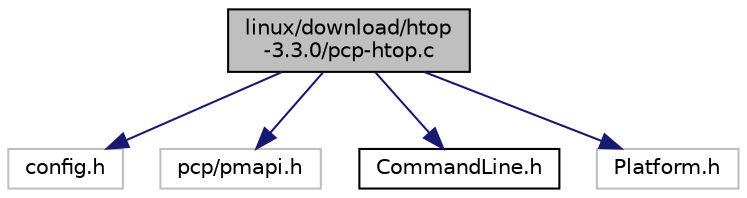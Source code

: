 digraph "linux/download/htop-3.3.0/pcp-htop.c"
{
  edge [fontname="Helvetica",fontsize="10",labelfontname="Helvetica",labelfontsize="10"];
  node [fontname="Helvetica",fontsize="10",shape=record];
  Node0 [label="linux/download/htop\l-3.3.0/pcp-htop.c",height=0.2,width=0.4,color="black", fillcolor="grey75", style="filled", fontcolor="black"];
  Node0 -> Node1 [color="midnightblue",fontsize="10",style="solid",fontname="Helvetica"];
  Node1 [label="config.h",height=0.2,width=0.4,color="grey75", fillcolor="white", style="filled"];
  Node0 -> Node2 [color="midnightblue",fontsize="10",style="solid",fontname="Helvetica"];
  Node2 [label="pcp/pmapi.h",height=0.2,width=0.4,color="grey75", fillcolor="white", style="filled"];
  Node0 -> Node3 [color="midnightblue",fontsize="10",style="solid",fontname="Helvetica"];
  Node3 [label="CommandLine.h",height=0.2,width=0.4,color="black", fillcolor="white", style="filled",URL="$CommandLine_8h.html"];
  Node0 -> Node4 [color="midnightblue",fontsize="10",style="solid",fontname="Helvetica"];
  Node4 [label="Platform.h",height=0.2,width=0.4,color="grey75", fillcolor="white", style="filled"];
}
